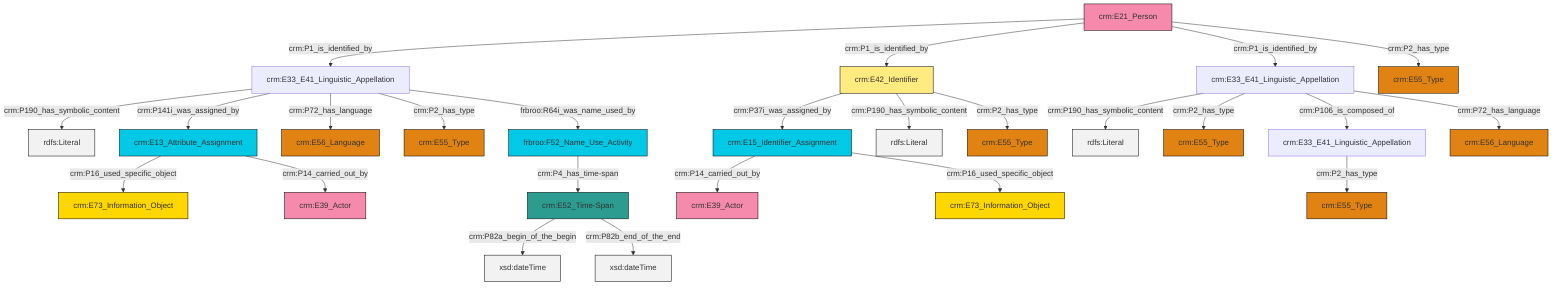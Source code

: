 graph TD
classDef Literal fill:#f2f2f2,stroke:#000000;
classDef CRM_Entity fill:#FFFFFF,stroke:#000000;
classDef Temporal_Entity fill:#00C9E6, stroke:#000000;
classDef Type fill:#E18312, stroke:#000000;
classDef Time-Span fill:#2C9C91, stroke:#000000;
classDef Appellation fill:#FFEB7F, stroke:#000000;
classDef Place fill:#008836, stroke:#000000;
classDef Persistent_Item fill:#B266B2, stroke:#000000;
classDef Conceptual_Object fill:#FFD700, stroke:#000000;
classDef Physical_Thing fill:#D2B48C, stroke:#000000;
classDef Actor fill:#f58aad, stroke:#000000;
classDef PC_Classes fill:#4ce600, stroke:#000000;
classDef Multi fill:#cccccc,stroke:#000000;

0["crm:E33_E41_Linguistic_Appellation"]:::Default -->|crm:P190_has_symbolic_content| 1[rdfs:Literal]:::Literal
8["crm:E21_Person"]:::Actor -->|crm:P1_is_identified_by| 0["crm:E33_E41_Linguistic_Appellation"]:::Default
9["crm:E15_Identifier_Assignment"]:::Temporal_Entity -->|crm:P14_carried_out_by| 2["crm:E39_Actor"]:::Actor
12["crm:E42_Identifier"]:::Appellation -->|crm:P37i_was_assigned_by| 9["crm:E15_Identifier_Assignment"]:::Temporal_Entity
14["crm:E52_Time-Span"]:::Time-Span -->|crm:P82a_begin_of_the_begin| 15[xsd:dateTime]:::Literal
18["crm:E13_Attribute_Assignment"]:::Temporal_Entity -->|crm:P16_used_specific_object| 19["crm:E73_Information_Object"]:::Conceptual_Object
0["crm:E33_E41_Linguistic_Appellation"]:::Default -->|crm:P141i_was_assigned_by| 18["crm:E13_Attribute_Assignment"]:::Temporal_Entity
14["crm:E52_Time-Span"]:::Time-Span -->|crm:P82b_end_of_the_end| 22[xsd:dateTime]:::Literal
12["crm:E42_Identifier"]:::Appellation -->|crm:P190_has_symbolic_content| 23[rdfs:Literal]:::Literal
24["frbroo:F52_Name_Use_Activity"]:::Temporal_Entity -->|crm:P4_has_time-span| 14["crm:E52_Time-Span"]:::Time-Span
8["crm:E21_Person"]:::Actor -->|crm:P1_is_identified_by| 12["crm:E42_Identifier"]:::Appellation
18["crm:E13_Attribute_Assignment"]:::Temporal_Entity -->|crm:P14_carried_out_by| 28["crm:E39_Actor"]:::Actor
0["crm:E33_E41_Linguistic_Appellation"]:::Default -->|crm:P72_has_language| 25["crm:E56_Language"]:::Type
12["crm:E42_Identifier"]:::Appellation -->|crm:P2_has_type| 30["crm:E55_Type"]:::Type
33["crm:E33_E41_Linguistic_Appellation"]:::Default -->|crm:P190_has_symbolic_content| 34[rdfs:Literal]:::Literal
6["crm:E33_E41_Linguistic_Appellation"]:::Default -->|crm:P2_has_type| 20["crm:E55_Type"]:::Type
8["crm:E21_Person"]:::Actor -->|crm:P1_is_identified_by| 33["crm:E33_E41_Linguistic_Appellation"]:::Default
33["crm:E33_E41_Linguistic_Appellation"]:::Default -->|crm:P2_has_type| 4["crm:E55_Type"]:::Type
9["crm:E15_Identifier_Assignment"]:::Temporal_Entity -->|crm:P16_used_specific_object| 31["crm:E73_Information_Object"]:::Conceptual_Object
8["crm:E21_Person"]:::Actor -->|crm:P2_has_type| 16["crm:E55_Type"]:::Type
33["crm:E33_E41_Linguistic_Appellation"]:::Default -->|crm:P106_is_composed_of| 6["crm:E33_E41_Linguistic_Appellation"]:::Default
33["crm:E33_E41_Linguistic_Appellation"]:::Default -->|crm:P72_has_language| 40["crm:E56_Language"]:::Type
0["crm:E33_E41_Linguistic_Appellation"]:::Default -->|crm:P2_has_type| 10["crm:E55_Type"]:::Type
0["crm:E33_E41_Linguistic_Appellation"]:::Default -->|frbroo:R64i_was_name_used_by| 24["frbroo:F52_Name_Use_Activity"]:::Temporal_Entity